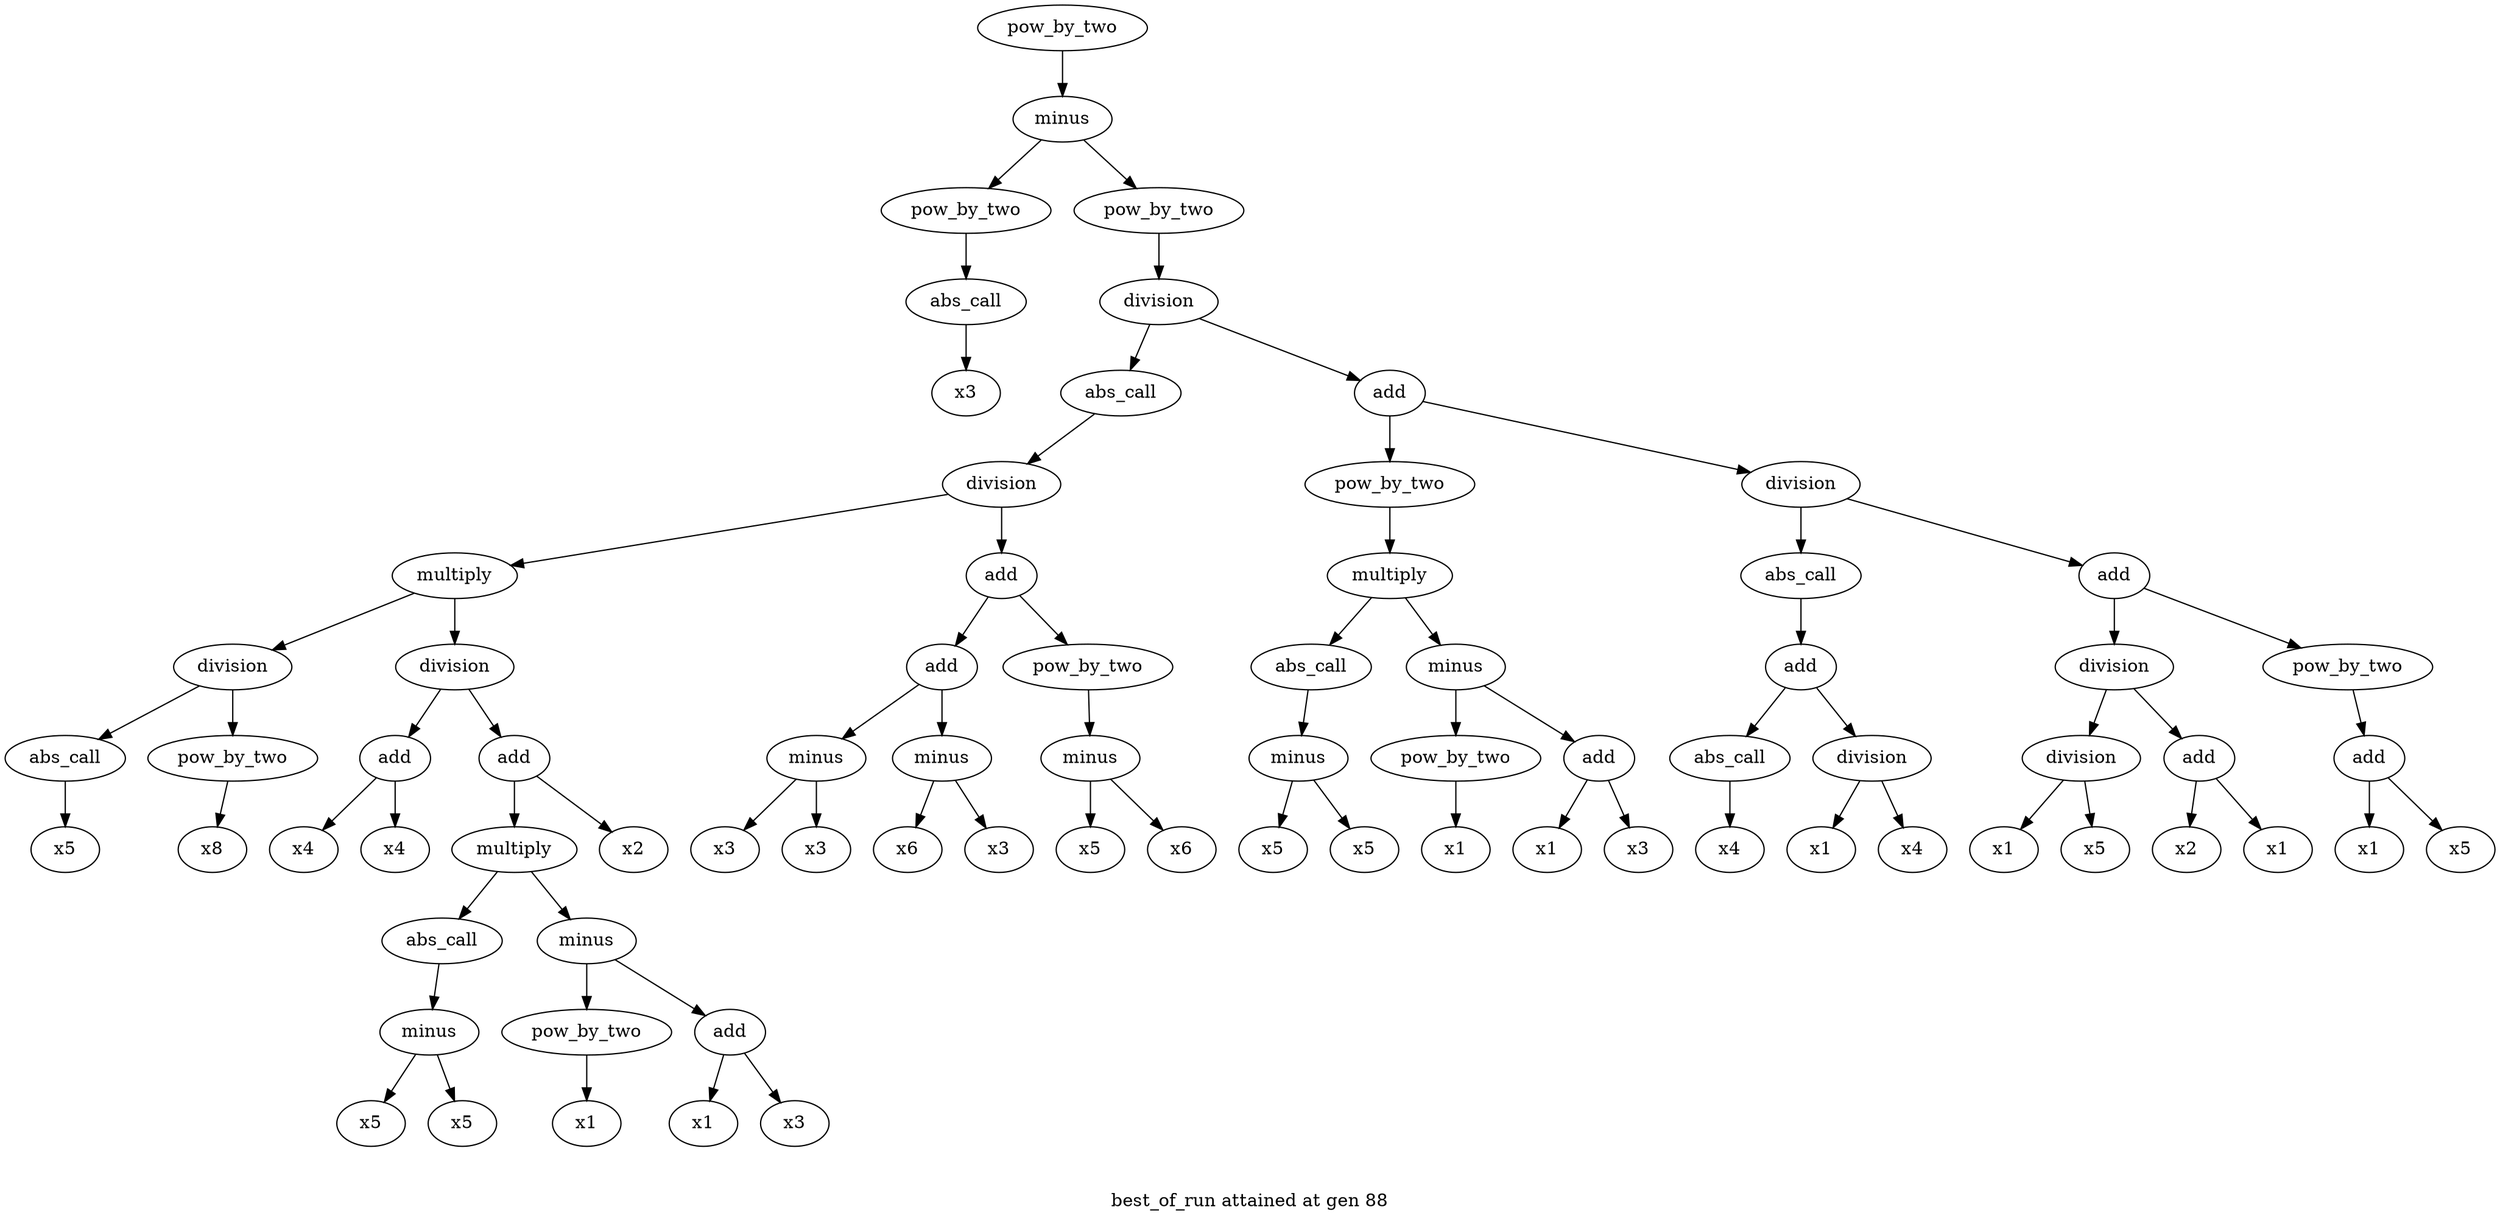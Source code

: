 digraph {
	graph [label="

best_of_run attained at gen 88"]
	0 [label=pow_by_two]
	0 -> 1
	1 [label=minus]
	1 -> 2
	2 [label=pow_by_two]
	2 -> 3
	3 [label=abs_call]
	3 -> 4
	4 [label=x3]
	1 -> 5
	5 [label=pow_by_two]
	5 -> 6
	6 [label=division]
	6 -> 7
	7 [label=abs_call]
	7 -> 8
	8 [label=division]
	8 -> 9
	9 [label=multiply]
	9 -> 10
	10 [label=division]
	10 -> 11
	11 [label=abs_call]
	11 -> 12
	12 [label=x5]
	10 -> 13
	13 [label=pow_by_two]
	13 -> 14
	14 [label=x8]
	9 -> 15
	15 [label=division]
	15 -> 16
	16 [label=add]
	16 -> 17
	17 [label=x4]
	16 -> 18
	18 [label=x4]
	15 -> 19
	19 [label=add]
	19 -> 20
	20 [label=multiply]
	20 -> 21
	21 [label=abs_call]
	21 -> 22
	22 [label=minus]
	22 -> 23
	23 [label=x5]
	22 -> 24
	24 [label=x5]
	20 -> 25
	25 [label=minus]
	25 -> 26
	26 [label=pow_by_two]
	26 -> 27
	27 [label=x1]
	25 -> 28
	28 [label=add]
	28 -> 29
	29 [label=x1]
	28 -> 30
	30 [label=x3]
	19 -> 31
	31 [label=x2]
	8 -> 32
	32 [label=add]
	32 -> 33
	33 [label=add]
	33 -> 34
	34 [label=minus]
	34 -> 35
	35 [label=x3]
	34 -> 36
	36 [label=x3]
	33 -> 37
	37 [label=minus]
	37 -> 38
	38 [label=x6]
	37 -> 39
	39 [label=x3]
	32 -> 40
	40 [label=pow_by_two]
	40 -> 41
	41 [label=minus]
	41 -> 42
	42 [label=x5]
	41 -> 43
	43 [label=x6]
	6 -> 44
	44 [label=add]
	44 -> 45
	45 [label=pow_by_two]
	45 -> 46
	46 [label=multiply]
	46 -> 47
	47 [label=abs_call]
	47 -> 48
	48 [label=minus]
	48 -> 49
	49 [label=x5]
	48 -> 50
	50 [label=x5]
	46 -> 51
	51 [label=minus]
	51 -> 52
	52 [label=pow_by_two]
	52 -> 53
	53 [label=x1]
	51 -> 54
	54 [label=add]
	54 -> 55
	55 [label=x1]
	54 -> 56
	56 [label=x3]
	44 -> 57
	57 [label=division]
	57 -> 58
	58 [label=abs_call]
	58 -> 59
	59 [label=add]
	59 -> 60
	60 [label=abs_call]
	60 -> 61
	61 [label=x4]
	59 -> 62
	62 [label=division]
	62 -> 63
	63 [label=x1]
	62 -> 64
	64 [label=x4]
	57 -> 65
	65 [label=add]
	65 -> 66
	66 [label=division]
	66 -> 67
	67 [label=division]
	67 -> 68
	68 [label=x1]
	67 -> 69
	69 [label=x5]
	66 -> 70
	70 [label=add]
	70 -> 71
	71 [label=x2]
	70 -> 72
	72 [label=x1]
	65 -> 73
	73 [label=pow_by_two]
	73 -> 74
	74 [label=add]
	74 -> 75
	75 [label=x1]
	74 -> 76
	76 [label=x5]
}
